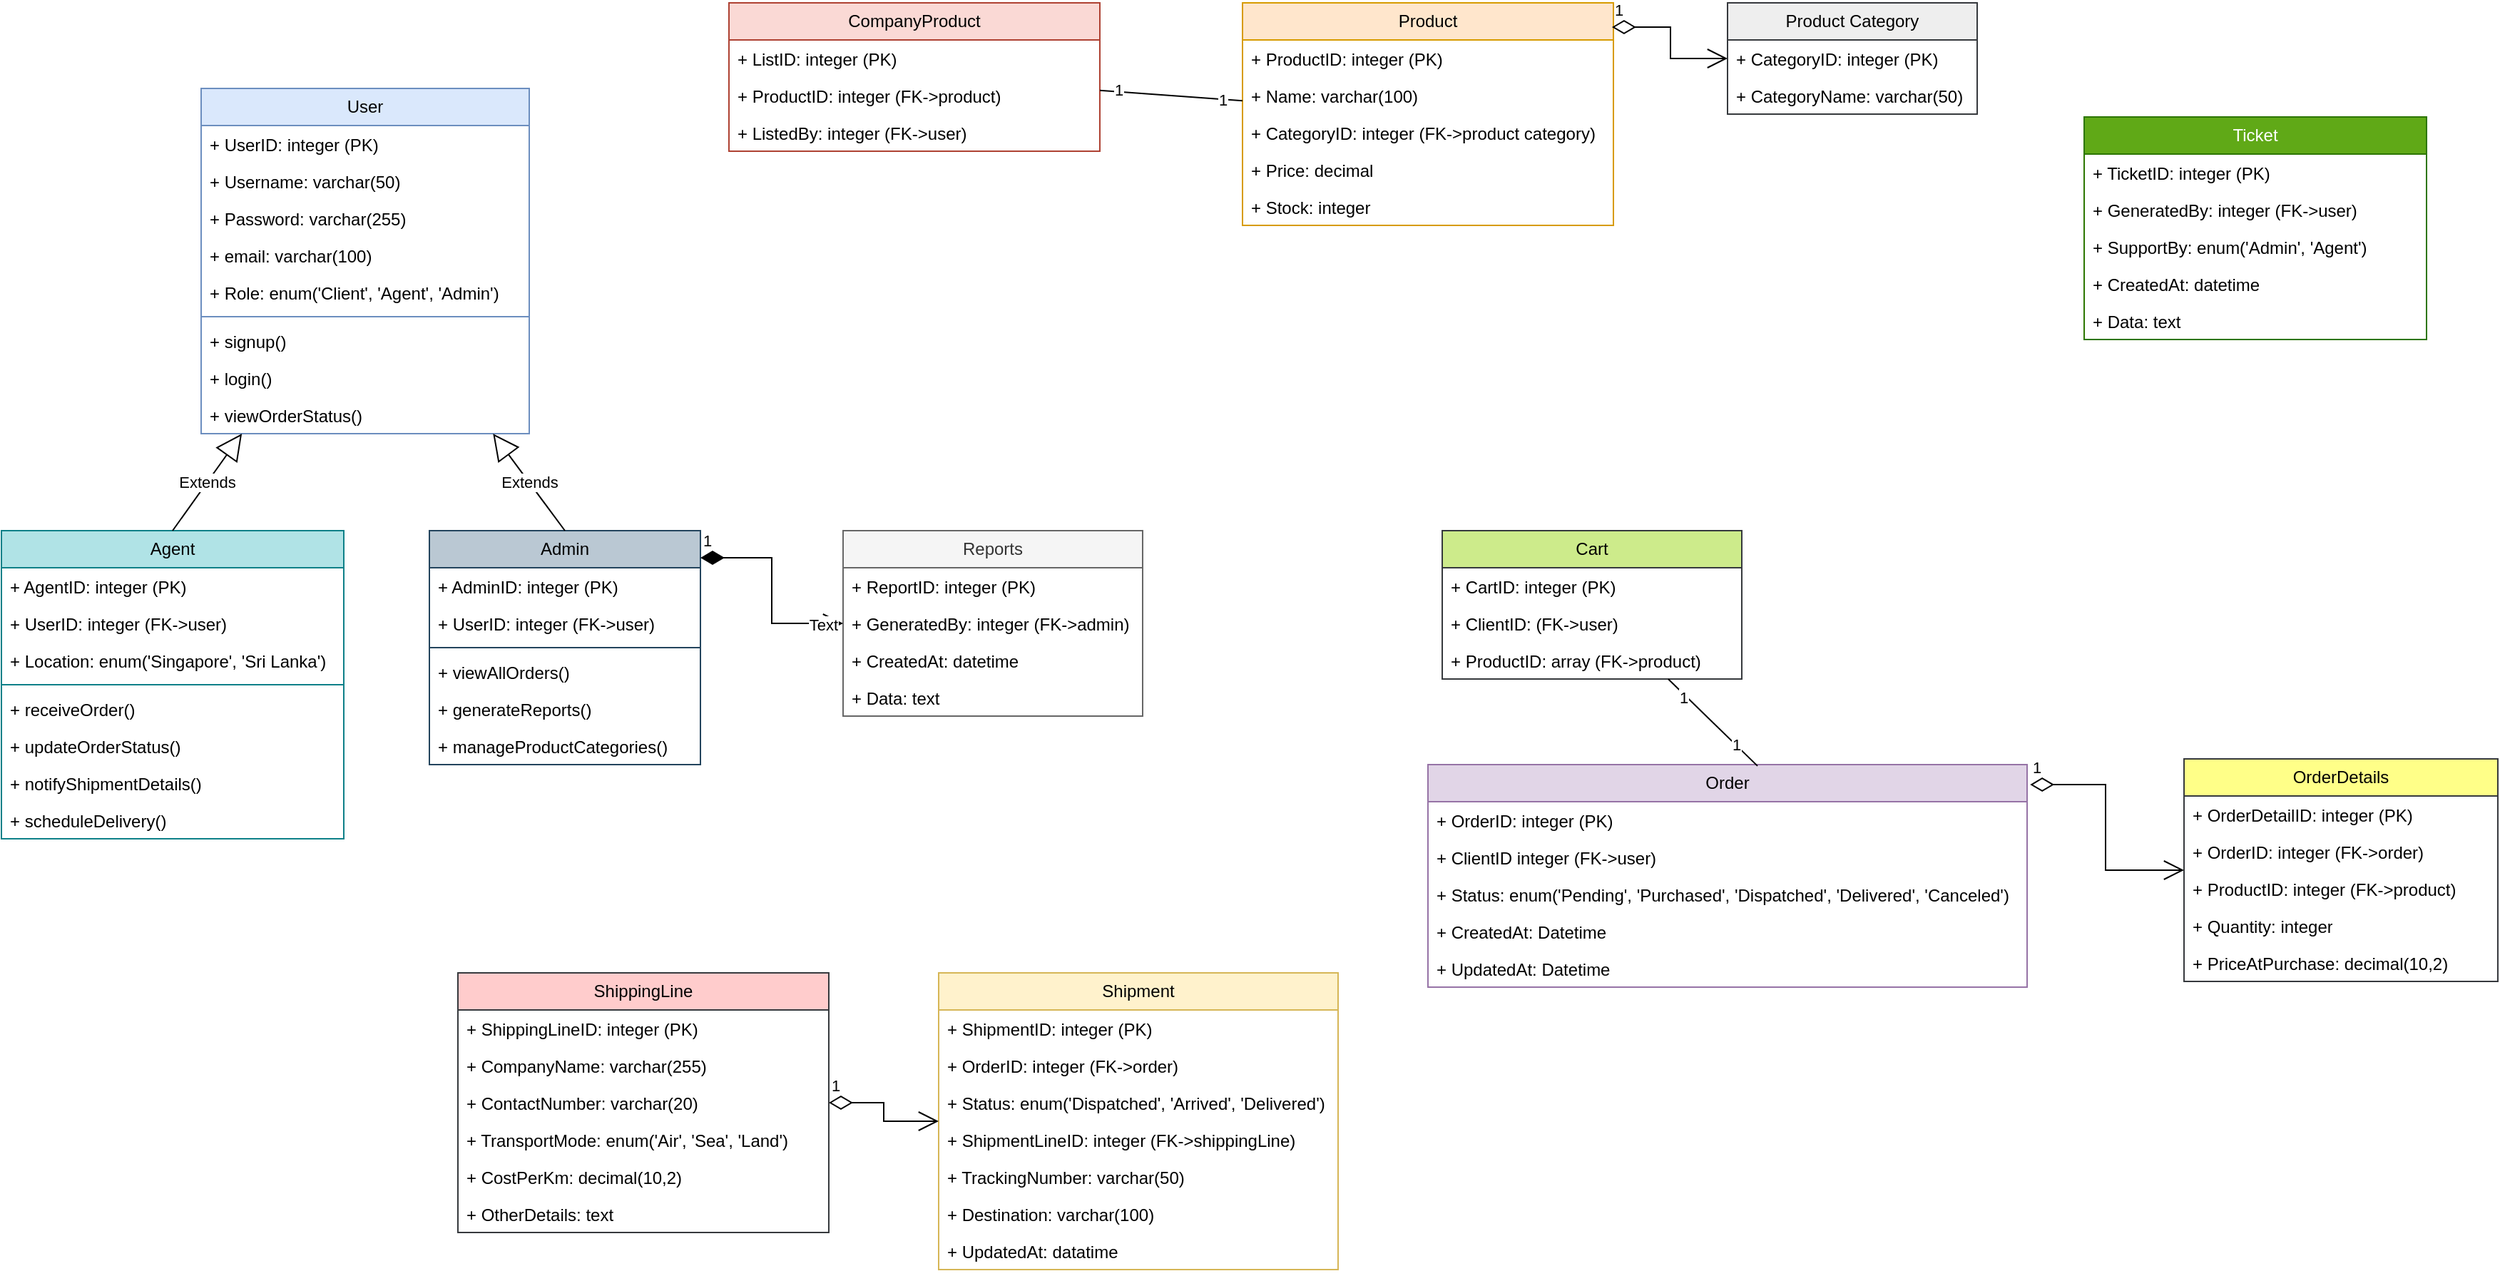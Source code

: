 <mxfile version="26.1.0">
  <diagram id="C5RBs43oDa-KdzZeNtuy" name="Page-1">
    <mxGraphModel dx="2207" dy="1999" grid="1" gridSize="10" guides="1" tooltips="1" connect="1" arrows="1" fold="1" page="1" pageScale="1" pageWidth="827" pageHeight="1169" math="0" shadow="0">
      <root>
        <mxCell id="WIyWlLk6GJQsqaUBKTNV-0" />
        <mxCell id="WIyWlLk6GJQsqaUBKTNV-1" parent="WIyWlLk6GJQsqaUBKTNV-0" />
        <mxCell id="zG6QIjlWkqNd9MnI9n7f-4" value="User" style="swimlane;fontStyle=0;childLayout=stackLayout;horizontal=1;startSize=26;fillColor=#dae8fc;horizontalStack=0;resizeParent=1;resizeParentMax=0;resizeLast=0;collapsible=1;marginBottom=0;whiteSpace=wrap;html=1;strokeColor=#6c8ebf;" parent="WIyWlLk6GJQsqaUBKTNV-1" vertex="1">
          <mxGeometry x="30" y="-80" width="230" height="242" as="geometry">
            <mxRectangle x="80" y="100" width="70" height="30" as="alternateBounds" />
          </mxGeometry>
        </mxCell>
        <mxCell id="zG6QIjlWkqNd9MnI9n7f-5" value="+ UserID: integer (PK)" style="text;strokeColor=none;fillColor=none;align=left;verticalAlign=top;spacingLeft=4;spacingRight=4;overflow=hidden;rotatable=0;points=[[0,0.5],[1,0.5]];portConstraint=eastwest;whiteSpace=wrap;html=1;" parent="zG6QIjlWkqNd9MnI9n7f-4" vertex="1">
          <mxGeometry y="26" width="230" height="26" as="geometry" />
        </mxCell>
        <mxCell id="zG6QIjlWkqNd9MnI9n7f-6" value="+ Username: varchar(50)" style="text;strokeColor=none;fillColor=none;align=left;verticalAlign=top;spacingLeft=4;spacingRight=4;overflow=hidden;rotatable=0;points=[[0,0.5],[1,0.5]];portConstraint=eastwest;whiteSpace=wrap;html=1;" parent="zG6QIjlWkqNd9MnI9n7f-4" vertex="1">
          <mxGeometry y="52" width="230" height="26" as="geometry" />
        </mxCell>
        <mxCell id="zG6QIjlWkqNd9MnI9n7f-9" value="+ Password: varchar(255)" style="text;strokeColor=none;fillColor=none;align=left;verticalAlign=top;spacingLeft=4;spacingRight=4;overflow=hidden;rotatable=0;points=[[0,0.5],[1,0.5]];portConstraint=eastwest;whiteSpace=wrap;html=1;" parent="zG6QIjlWkqNd9MnI9n7f-4" vertex="1">
          <mxGeometry y="78" width="230" height="26" as="geometry" />
        </mxCell>
        <mxCell id="zG6QIjlWkqNd9MnI9n7f-7" value="+ email: varchar(100)" style="text;strokeColor=none;fillColor=none;align=left;verticalAlign=top;spacingLeft=4;spacingRight=4;overflow=hidden;rotatable=0;points=[[0,0.5],[1,0.5]];portConstraint=eastwest;whiteSpace=wrap;html=1;" parent="zG6QIjlWkqNd9MnI9n7f-4" vertex="1">
          <mxGeometry y="104" width="230" height="26" as="geometry" />
        </mxCell>
        <mxCell id="zG6QIjlWkqNd9MnI9n7f-8" value="&lt;div&gt;+ Role: enum(&#39;Client&#39;, &#39;Agent&#39;, &#39;Admin&#39;)&lt;/div&gt;" style="text;strokeColor=none;fillColor=none;align=left;verticalAlign=top;spacingLeft=4;spacingRight=4;overflow=hidden;rotatable=0;points=[[0,0.5],[1,0.5]];portConstraint=eastwest;whiteSpace=wrap;html=1;" parent="zG6QIjlWkqNd9MnI9n7f-4" vertex="1">
          <mxGeometry y="130" width="230" height="26" as="geometry" />
        </mxCell>
        <mxCell id="eo02mEUsfpvcgOOBY72F-0" value="" style="line;strokeWidth=1;fillColor=none;align=left;verticalAlign=middle;spacingTop=-1;spacingLeft=3;spacingRight=3;rotatable=0;labelPosition=right;points=[];portConstraint=eastwest;strokeColor=inherit;" vertex="1" parent="zG6QIjlWkqNd9MnI9n7f-4">
          <mxGeometry y="156" width="230" height="8" as="geometry" />
        </mxCell>
        <mxCell id="eo02mEUsfpvcgOOBY72F-2" value="+ signup()" style="text;strokeColor=none;fillColor=none;align=left;verticalAlign=top;spacingLeft=4;spacingRight=4;overflow=hidden;rotatable=0;points=[[0,0.5],[1,0.5]];portConstraint=eastwest;whiteSpace=wrap;html=1;" vertex="1" parent="zG6QIjlWkqNd9MnI9n7f-4">
          <mxGeometry y="164" width="230" height="26" as="geometry" />
        </mxCell>
        <mxCell id="eo02mEUsfpvcgOOBY72F-3" value="+ login()" style="text;strokeColor=none;fillColor=none;align=left;verticalAlign=top;spacingLeft=4;spacingRight=4;overflow=hidden;rotatable=0;points=[[0,0.5],[1,0.5]];portConstraint=eastwest;whiteSpace=wrap;html=1;" vertex="1" parent="zG6QIjlWkqNd9MnI9n7f-4">
          <mxGeometry y="190" width="230" height="26" as="geometry" />
        </mxCell>
        <mxCell id="eo02mEUsfpvcgOOBY72F-5" value="+ viewOrderStatus()" style="text;strokeColor=none;fillColor=none;align=left;verticalAlign=top;spacingLeft=4;spacingRight=4;overflow=hidden;rotatable=0;points=[[0,0.5],[1,0.5]];portConstraint=eastwest;whiteSpace=wrap;html=1;" vertex="1" parent="zG6QIjlWkqNd9MnI9n7f-4">
          <mxGeometry y="216" width="230" height="26" as="geometry" />
        </mxCell>
        <mxCell id="zG6QIjlWkqNd9MnI9n7f-10" value="Order" style="swimlane;fontStyle=0;childLayout=stackLayout;horizontal=1;startSize=26;fillColor=#e1d5e7;horizontalStack=0;resizeParent=1;resizeParentMax=0;resizeLast=0;collapsible=1;marginBottom=0;whiteSpace=wrap;html=1;strokeColor=#9673a6;" parent="WIyWlLk6GJQsqaUBKTNV-1" vertex="1">
          <mxGeometry x="890" y="394" width="420" height="156" as="geometry" />
        </mxCell>
        <mxCell id="zG6QIjlWkqNd9MnI9n7f-11" value="+ OrderID: integer (PK)" style="text;strokeColor=none;fillColor=none;align=left;verticalAlign=top;spacingLeft=4;spacingRight=4;overflow=hidden;rotatable=0;points=[[0,0.5],[1,0.5]];portConstraint=eastwest;whiteSpace=wrap;html=1;" parent="zG6QIjlWkqNd9MnI9n7f-10" vertex="1">
          <mxGeometry y="26" width="420" height="26" as="geometry" />
        </mxCell>
        <mxCell id="zG6QIjlWkqNd9MnI9n7f-12" value="+ ClientID integer (FK-&amp;gt;user)" style="text;strokeColor=none;fillColor=none;align=left;verticalAlign=top;spacingLeft=4;spacingRight=4;overflow=hidden;rotatable=0;points=[[0,0.5],[1,0.5]];portConstraint=eastwest;whiteSpace=wrap;html=1;" parent="zG6QIjlWkqNd9MnI9n7f-10" vertex="1">
          <mxGeometry y="52" width="420" height="26" as="geometry" />
        </mxCell>
        <mxCell id="zG6QIjlWkqNd9MnI9n7f-13" value="+ Status: enum(&#39;Pending&#39;, &#39;Purchased&#39;, &#39;Dispatched&#39;, &#39;Delivered&#39;, &#39;Canceled&#39;) " style="text;strokeColor=none;fillColor=none;align=left;verticalAlign=top;spacingLeft=4;spacingRight=4;overflow=hidden;rotatable=0;points=[[0,0.5],[1,0.5]];portConstraint=eastwest;whiteSpace=wrap;html=1;" parent="zG6QIjlWkqNd9MnI9n7f-10" vertex="1">
          <mxGeometry y="78" width="420" height="26" as="geometry" />
        </mxCell>
        <mxCell id="zG6QIjlWkqNd9MnI9n7f-16" value="+ CreatedAt: Datetime " style="text;strokeColor=none;fillColor=none;align=left;verticalAlign=top;spacingLeft=4;spacingRight=4;overflow=hidden;rotatable=0;points=[[0,0.5],[1,0.5]];portConstraint=eastwest;whiteSpace=wrap;html=1;" parent="zG6QIjlWkqNd9MnI9n7f-10" vertex="1">
          <mxGeometry y="104" width="420" height="26" as="geometry" />
        </mxCell>
        <mxCell id="zG6QIjlWkqNd9MnI9n7f-15" value="+ UpdatedAt: Datetime" style="text;strokeColor=none;fillColor=none;align=left;verticalAlign=top;spacingLeft=4;spacingRight=4;overflow=hidden;rotatable=0;points=[[0,0.5],[1,0.5]];portConstraint=eastwest;whiteSpace=wrap;html=1;" parent="zG6QIjlWkqNd9MnI9n7f-10" vertex="1">
          <mxGeometry y="130" width="420" height="26" as="geometry" />
        </mxCell>
        <mxCell id="zG6QIjlWkqNd9MnI9n7f-17" value="Product" style="swimlane;fontStyle=0;childLayout=stackLayout;horizontal=1;startSize=26;fillColor=#ffe6cc;horizontalStack=0;resizeParent=1;resizeParentMax=0;resizeLast=0;collapsible=1;marginBottom=0;whiteSpace=wrap;html=1;strokeColor=#d79b00;" parent="WIyWlLk6GJQsqaUBKTNV-1" vertex="1">
          <mxGeometry x="760" y="-140" width="260" height="156" as="geometry" />
        </mxCell>
        <mxCell id="zG6QIjlWkqNd9MnI9n7f-18" value="+ ProductID: integer (PK)" style="text;strokeColor=none;fillColor=none;align=left;verticalAlign=top;spacingLeft=4;spacingRight=4;overflow=hidden;rotatable=0;points=[[0,0.5],[1,0.5]];portConstraint=eastwest;whiteSpace=wrap;html=1;" parent="zG6QIjlWkqNd9MnI9n7f-17" vertex="1">
          <mxGeometry y="26" width="260" height="26" as="geometry" />
        </mxCell>
        <mxCell id="zG6QIjlWkqNd9MnI9n7f-19" value="+ Name: varchar(100)" style="text;strokeColor=none;fillColor=none;align=left;verticalAlign=top;spacingLeft=4;spacingRight=4;overflow=hidden;rotatable=0;points=[[0,0.5],[1,0.5]];portConstraint=eastwest;whiteSpace=wrap;html=1;" parent="zG6QIjlWkqNd9MnI9n7f-17" vertex="1">
          <mxGeometry y="52" width="260" height="26" as="geometry" />
        </mxCell>
        <mxCell id="zG6QIjlWkqNd9MnI9n7f-20" value="+ CategoryID: integer (FK-&amp;gt;product category)" style="text;strokeColor=none;fillColor=none;align=left;verticalAlign=top;spacingLeft=4;spacingRight=4;overflow=hidden;rotatable=0;points=[[0,0.5],[1,0.5]];portConstraint=eastwest;whiteSpace=wrap;html=1;" parent="zG6QIjlWkqNd9MnI9n7f-17" vertex="1">
          <mxGeometry y="78" width="260" height="26" as="geometry" />
        </mxCell>
        <mxCell id="zG6QIjlWkqNd9MnI9n7f-23" value="+ Price: decimal" style="text;strokeColor=none;fillColor=none;align=left;verticalAlign=top;spacingLeft=4;spacingRight=4;overflow=hidden;rotatable=0;points=[[0,0.5],[1,0.5]];portConstraint=eastwest;whiteSpace=wrap;html=1;" parent="zG6QIjlWkqNd9MnI9n7f-17" vertex="1">
          <mxGeometry y="104" width="260" height="26" as="geometry" />
        </mxCell>
        <mxCell id="zG6QIjlWkqNd9MnI9n7f-21" value="+ Stock: integer" style="text;strokeColor=none;fillColor=none;align=left;verticalAlign=top;spacingLeft=4;spacingRight=4;overflow=hidden;rotatable=0;points=[[0,0.5],[1,0.5]];portConstraint=eastwest;whiteSpace=wrap;html=1;" parent="zG6QIjlWkqNd9MnI9n7f-17" vertex="1">
          <mxGeometry y="130" width="260" height="26" as="geometry" />
        </mxCell>
        <mxCell id="zG6QIjlWkqNd9MnI9n7f-24" value="Product Category" style="swimlane;fontStyle=0;childLayout=stackLayout;horizontal=1;startSize=26;fillColor=#eeeeee;horizontalStack=0;resizeParent=1;resizeParentMax=0;resizeLast=0;collapsible=1;marginBottom=0;whiteSpace=wrap;html=1;strokeColor=#36393d;" parent="WIyWlLk6GJQsqaUBKTNV-1" vertex="1">
          <mxGeometry x="1100" y="-140" width="175" height="78" as="geometry" />
        </mxCell>
        <mxCell id="zG6QIjlWkqNd9MnI9n7f-25" value="+ CategoryID: integer (PK)" style="text;strokeColor=none;fillColor=none;align=left;verticalAlign=top;spacingLeft=4;spacingRight=4;overflow=hidden;rotatable=0;points=[[0,0.5],[1,0.5]];portConstraint=eastwest;whiteSpace=wrap;html=1;" parent="zG6QIjlWkqNd9MnI9n7f-24" vertex="1">
          <mxGeometry y="26" width="175" height="26" as="geometry" />
        </mxCell>
        <mxCell id="zG6QIjlWkqNd9MnI9n7f-26" value="+ CategoryName: varchar(50)" style="text;strokeColor=none;fillColor=none;align=left;verticalAlign=top;spacingLeft=4;spacingRight=4;overflow=hidden;rotatable=0;points=[[0,0.5],[1,0.5]];portConstraint=eastwest;whiteSpace=wrap;html=1;" parent="zG6QIjlWkqNd9MnI9n7f-24" vertex="1">
          <mxGeometry y="52" width="175" height="26" as="geometry" />
        </mxCell>
        <mxCell id="zG6QIjlWkqNd9MnI9n7f-29" value="Shipment" style="swimlane;fontStyle=0;childLayout=stackLayout;horizontal=1;startSize=26;fillColor=#fff2cc;horizontalStack=0;resizeParent=1;resizeParentMax=0;resizeLast=0;collapsible=1;marginBottom=0;whiteSpace=wrap;html=1;strokeColor=#d6b656;" parent="WIyWlLk6GJQsqaUBKTNV-1" vertex="1">
          <mxGeometry x="547" y="540" width="280" height="208" as="geometry" />
        </mxCell>
        <mxCell id="zG6QIjlWkqNd9MnI9n7f-30" value="+ ShipmentID: integer (PK)" style="text;strokeColor=none;fillColor=none;align=left;verticalAlign=top;spacingLeft=4;spacingRight=4;overflow=hidden;rotatable=0;points=[[0,0.5],[1,0.5]];portConstraint=eastwest;whiteSpace=wrap;html=1;" parent="zG6QIjlWkqNd9MnI9n7f-29" vertex="1">
          <mxGeometry y="26" width="280" height="26" as="geometry" />
        </mxCell>
        <mxCell id="zG6QIjlWkqNd9MnI9n7f-31" value="+ OrderID: integer (FK-&amp;gt;order)" style="text;strokeColor=none;fillColor=none;align=left;verticalAlign=top;spacingLeft=4;spacingRight=4;overflow=hidden;rotatable=0;points=[[0,0.5],[1,0.5]];portConstraint=eastwest;whiteSpace=wrap;html=1;" parent="zG6QIjlWkqNd9MnI9n7f-29" vertex="1">
          <mxGeometry y="52" width="280" height="26" as="geometry" />
        </mxCell>
        <mxCell id="zG6QIjlWkqNd9MnI9n7f-32" value="+ Status: enum(&#39;Dispatched&#39;, &#39;Arrived&#39;, &#39;Delivered&#39;)" style="text;strokeColor=none;fillColor=none;align=left;verticalAlign=top;spacingLeft=4;spacingRight=4;overflow=hidden;rotatable=0;points=[[0,0.5],[1,0.5]];portConstraint=eastwest;whiteSpace=wrap;html=1;" parent="zG6QIjlWkqNd9MnI9n7f-29" vertex="1">
          <mxGeometry y="78" width="280" height="26" as="geometry" />
        </mxCell>
        <mxCell id="F5Yj2oDbd4km9pXN7CrR-17" value="+ ShipmentLineID: integer (FK-&amp;gt;shippingLine)" style="text;strokeColor=none;fillColor=none;align=left;verticalAlign=top;spacingLeft=4;spacingRight=4;overflow=hidden;rotatable=0;points=[[0,0.5],[1,0.5]];portConstraint=eastwest;whiteSpace=wrap;html=1;" parent="zG6QIjlWkqNd9MnI9n7f-29" vertex="1">
          <mxGeometry y="104" width="280" height="26" as="geometry" />
        </mxCell>
        <mxCell id="zG6QIjlWkqNd9MnI9n7f-27" value="+ TrackingNumber: varchar(50)" style="text;strokeColor=none;fillColor=none;align=left;verticalAlign=top;spacingLeft=4;spacingRight=4;overflow=hidden;rotatable=0;points=[[0,0.5],[1,0.5]];portConstraint=eastwest;whiteSpace=wrap;html=1;" parent="zG6QIjlWkqNd9MnI9n7f-29" vertex="1">
          <mxGeometry y="130" width="280" height="26" as="geometry" />
        </mxCell>
        <mxCell id="zG6QIjlWkqNd9MnI9n7f-22" value="+ Destination: varchar(100)" style="text;strokeColor=none;fillColor=none;align=left;verticalAlign=top;spacingLeft=4;spacingRight=4;overflow=hidden;rotatable=0;points=[[0,0.5],[1,0.5]];portConstraint=eastwest;whiteSpace=wrap;html=1;" parent="zG6QIjlWkqNd9MnI9n7f-29" vertex="1">
          <mxGeometry y="156" width="280" height="26" as="geometry" />
        </mxCell>
        <mxCell id="zG6QIjlWkqNd9MnI9n7f-37" value="+ UpdatedAt: datatime" style="text;strokeColor=none;fillColor=none;align=left;verticalAlign=top;spacingLeft=4;spacingRight=4;overflow=hidden;rotatable=0;points=[[0,0.5],[1,0.5]];portConstraint=eastwest;whiteSpace=wrap;html=1;" parent="zG6QIjlWkqNd9MnI9n7f-29" vertex="1">
          <mxGeometry y="182" width="280" height="26" as="geometry" />
        </mxCell>
        <mxCell id="zG6QIjlWkqNd9MnI9n7f-38" value="Agent" style="swimlane;fontStyle=0;childLayout=stackLayout;horizontal=1;startSize=26;fillColor=#b0e3e6;horizontalStack=0;resizeParent=1;resizeParentMax=0;resizeLast=0;collapsible=1;marginBottom=0;whiteSpace=wrap;html=1;strokeColor=#0e8088;" parent="WIyWlLk6GJQsqaUBKTNV-1" vertex="1">
          <mxGeometry x="-110" y="230" width="240" height="216" as="geometry" />
        </mxCell>
        <mxCell id="zG6QIjlWkqNd9MnI9n7f-39" value="+ AgentID: integer (PK)" style="text;strokeColor=none;fillColor=none;align=left;verticalAlign=top;spacingLeft=4;spacingRight=4;overflow=hidden;rotatable=0;points=[[0,0.5],[1,0.5]];portConstraint=eastwest;whiteSpace=wrap;html=1;" parent="zG6QIjlWkqNd9MnI9n7f-38" vertex="1">
          <mxGeometry y="26" width="240" height="26" as="geometry" />
        </mxCell>
        <mxCell id="zG6QIjlWkqNd9MnI9n7f-40" value="+ UserID: integer (FK-&amp;gt;user)" style="text;strokeColor=none;fillColor=none;align=left;verticalAlign=top;spacingLeft=4;spacingRight=4;overflow=hidden;rotatable=0;points=[[0,0.5],[1,0.5]];portConstraint=eastwest;whiteSpace=wrap;html=1;" parent="zG6QIjlWkqNd9MnI9n7f-38" vertex="1">
          <mxGeometry y="52" width="240" height="26" as="geometry" />
        </mxCell>
        <mxCell id="zG6QIjlWkqNd9MnI9n7f-41" value="+ Location: enum(&#39;Singapore&#39;, &#39;Sri Lanka&#39;)" style="text;strokeColor=none;fillColor=none;align=left;verticalAlign=top;spacingLeft=4;spacingRight=4;overflow=hidden;rotatable=0;points=[[0,0.5],[1,0.5]];portConstraint=eastwest;whiteSpace=wrap;html=1;" parent="zG6QIjlWkqNd9MnI9n7f-38" vertex="1">
          <mxGeometry y="78" width="240" height="26" as="geometry" />
        </mxCell>
        <mxCell id="eo02mEUsfpvcgOOBY72F-6" value="" style="line;strokeWidth=1;fillColor=none;align=left;verticalAlign=middle;spacingTop=-1;spacingLeft=3;spacingRight=3;rotatable=0;labelPosition=right;points=[];portConstraint=eastwest;strokeColor=inherit;" vertex="1" parent="zG6QIjlWkqNd9MnI9n7f-38">
          <mxGeometry y="104" width="240" height="8" as="geometry" />
        </mxCell>
        <mxCell id="eo02mEUsfpvcgOOBY72F-7" value="+ receiveOrder()" style="text;strokeColor=none;fillColor=none;align=left;verticalAlign=top;spacingLeft=4;spacingRight=4;overflow=hidden;rotatable=0;points=[[0,0.5],[1,0.5]];portConstraint=eastwest;whiteSpace=wrap;html=1;" vertex="1" parent="zG6QIjlWkqNd9MnI9n7f-38">
          <mxGeometry y="112" width="240" height="26" as="geometry" />
        </mxCell>
        <mxCell id="eo02mEUsfpvcgOOBY72F-8" value="+ updateOrderStatus()" style="text;strokeColor=none;fillColor=none;align=left;verticalAlign=top;spacingLeft=4;spacingRight=4;overflow=hidden;rotatable=0;points=[[0,0.5],[1,0.5]];portConstraint=eastwest;whiteSpace=wrap;html=1;" vertex="1" parent="zG6QIjlWkqNd9MnI9n7f-38">
          <mxGeometry y="138" width="240" height="26" as="geometry" />
        </mxCell>
        <mxCell id="eo02mEUsfpvcgOOBY72F-9" value="+ notifyShipmentDetails()" style="text;strokeColor=none;fillColor=none;align=left;verticalAlign=top;spacingLeft=4;spacingRight=4;overflow=hidden;rotatable=0;points=[[0,0.5],[1,0.5]];portConstraint=eastwest;whiteSpace=wrap;html=1;" vertex="1" parent="zG6QIjlWkqNd9MnI9n7f-38">
          <mxGeometry y="164" width="240" height="26" as="geometry" />
        </mxCell>
        <mxCell id="eo02mEUsfpvcgOOBY72F-19" value="+ scheduleDelivery()" style="text;strokeColor=none;fillColor=none;align=left;verticalAlign=top;spacingLeft=4;spacingRight=4;overflow=hidden;rotatable=0;points=[[0,0.5],[1,0.5]];portConstraint=eastwest;whiteSpace=wrap;html=1;" vertex="1" parent="zG6QIjlWkqNd9MnI9n7f-38">
          <mxGeometry y="190" width="240" height="26" as="geometry" />
        </mxCell>
        <mxCell id="zG6QIjlWkqNd9MnI9n7f-46" value="Admin" style="swimlane;fontStyle=0;childLayout=stackLayout;horizontal=1;startSize=26;fillColor=#bac8d3;horizontalStack=0;resizeParent=1;resizeParentMax=0;resizeLast=0;collapsible=1;marginBottom=0;whiteSpace=wrap;html=1;strokeColor=#23445d;" parent="WIyWlLk6GJQsqaUBKTNV-1" vertex="1">
          <mxGeometry x="190" y="230" width="190" height="164" as="geometry" />
        </mxCell>
        <mxCell id="zG6QIjlWkqNd9MnI9n7f-47" value="+ AdminID: integer (PK)" style="text;strokeColor=none;fillColor=none;align=left;verticalAlign=top;spacingLeft=4;spacingRight=4;overflow=hidden;rotatable=0;points=[[0,0.5],[1,0.5]];portConstraint=eastwest;whiteSpace=wrap;html=1;" parent="zG6QIjlWkqNd9MnI9n7f-46" vertex="1">
          <mxGeometry y="26" width="190" height="26" as="geometry" />
        </mxCell>
        <mxCell id="zG6QIjlWkqNd9MnI9n7f-48" value="+ UserID: integer (FK-&amp;gt;user)" style="text;strokeColor=none;fillColor=none;align=left;verticalAlign=top;spacingLeft=4;spacingRight=4;overflow=hidden;rotatable=0;points=[[0,0.5],[1,0.5]];portConstraint=eastwest;whiteSpace=wrap;html=1;" parent="zG6QIjlWkqNd9MnI9n7f-46" vertex="1">
          <mxGeometry y="52" width="190" height="26" as="geometry" />
        </mxCell>
        <mxCell id="eo02mEUsfpvcgOOBY72F-16" value="" style="line;strokeWidth=1;fillColor=none;align=left;verticalAlign=middle;spacingTop=-1;spacingLeft=3;spacingRight=3;rotatable=0;labelPosition=right;points=[];portConstraint=eastwest;strokeColor=inherit;" vertex="1" parent="zG6QIjlWkqNd9MnI9n7f-46">
          <mxGeometry y="78" width="190" height="8" as="geometry" />
        </mxCell>
        <mxCell id="eo02mEUsfpvcgOOBY72F-15" value="+ viewAllOrders()" style="text;strokeColor=none;fillColor=none;align=left;verticalAlign=top;spacingLeft=4;spacingRight=4;overflow=hidden;rotatable=0;points=[[0,0.5],[1,0.5]];portConstraint=eastwest;whiteSpace=wrap;html=1;" vertex="1" parent="zG6QIjlWkqNd9MnI9n7f-46">
          <mxGeometry y="86" width="190" height="26" as="geometry" />
        </mxCell>
        <mxCell id="eo02mEUsfpvcgOOBY72F-18" value="+ generateReports()" style="text;strokeColor=none;fillColor=none;align=left;verticalAlign=top;spacingLeft=4;spacingRight=4;overflow=hidden;rotatable=0;points=[[0,0.5],[1,0.5]];portConstraint=eastwest;whiteSpace=wrap;html=1;" vertex="1" parent="zG6QIjlWkqNd9MnI9n7f-46">
          <mxGeometry y="112" width="190" height="26" as="geometry" />
        </mxCell>
        <mxCell id="eo02mEUsfpvcgOOBY72F-17" value="+ manageProductCategories()" style="text;strokeColor=none;fillColor=none;align=left;verticalAlign=top;spacingLeft=4;spacingRight=4;overflow=hidden;rotatable=0;points=[[0,0.5],[1,0.5]];portConstraint=eastwest;whiteSpace=wrap;html=1;" vertex="1" parent="zG6QIjlWkqNd9MnI9n7f-46">
          <mxGeometry y="138" width="190" height="26" as="geometry" />
        </mxCell>
        <mxCell id="zG6QIjlWkqNd9MnI9n7f-50" value="Reports" style="swimlane;fontStyle=0;childLayout=stackLayout;horizontal=1;startSize=26;fillColor=#f5f5f5;horizontalStack=0;resizeParent=1;resizeParentMax=0;resizeLast=0;collapsible=1;marginBottom=0;whiteSpace=wrap;html=1;fontColor=#333333;strokeColor=#666666;" parent="WIyWlLk6GJQsqaUBKTNV-1" vertex="1">
          <mxGeometry x="480" y="230" width="210" height="130" as="geometry" />
        </mxCell>
        <mxCell id="zG6QIjlWkqNd9MnI9n7f-51" value="+ ReportID: integer (PK)" style="text;strokeColor=none;fillColor=none;align=left;verticalAlign=top;spacingLeft=4;spacingRight=4;overflow=hidden;rotatable=0;points=[[0,0.5],[1,0.5]];portConstraint=eastwest;whiteSpace=wrap;html=1;" parent="zG6QIjlWkqNd9MnI9n7f-50" vertex="1">
          <mxGeometry y="26" width="210" height="26" as="geometry" />
        </mxCell>
        <mxCell id="zG6QIjlWkqNd9MnI9n7f-52" value="+ GeneratedBy: integer (FK-&amp;gt;admin)" style="text;strokeColor=none;fillColor=none;align=left;verticalAlign=top;spacingLeft=4;spacingRight=4;overflow=hidden;rotatable=0;points=[[0,0.5],[1,0.5]];portConstraint=eastwest;whiteSpace=wrap;html=1;" parent="zG6QIjlWkqNd9MnI9n7f-50" vertex="1">
          <mxGeometry y="52" width="210" height="26" as="geometry" />
        </mxCell>
        <mxCell id="zG6QIjlWkqNd9MnI9n7f-53" value="+ CreatedAt: datetime" style="text;strokeColor=none;fillColor=none;align=left;verticalAlign=top;spacingLeft=4;spacingRight=4;overflow=hidden;rotatable=0;points=[[0,0.5],[1,0.5]];portConstraint=eastwest;whiteSpace=wrap;html=1;" parent="zG6QIjlWkqNd9MnI9n7f-50" vertex="1">
          <mxGeometry y="78" width="210" height="26" as="geometry" />
        </mxCell>
        <mxCell id="zG6QIjlWkqNd9MnI9n7f-49" value="+ Data: text" style="text;strokeColor=none;fillColor=none;align=left;verticalAlign=top;spacingLeft=4;spacingRight=4;overflow=hidden;rotatable=0;points=[[0,0.5],[1,0.5]];portConstraint=eastwest;whiteSpace=wrap;html=1;" parent="zG6QIjlWkqNd9MnI9n7f-50" vertex="1">
          <mxGeometry y="104" width="210" height="26" as="geometry" />
        </mxCell>
        <mxCell id="zG6QIjlWkqNd9MnI9n7f-54" value="CompanyProduct" style="swimlane;fontStyle=0;childLayout=stackLayout;horizontal=1;startSize=26;fillColor=#fad9d5;horizontalStack=0;resizeParent=1;resizeParentMax=0;resizeLast=0;collapsible=1;marginBottom=0;whiteSpace=wrap;html=1;strokeColor=#ae4132;" parent="WIyWlLk6GJQsqaUBKTNV-1" vertex="1">
          <mxGeometry x="400" y="-140" width="260" height="104" as="geometry" />
        </mxCell>
        <mxCell id="zG6QIjlWkqNd9MnI9n7f-60" value="+ ListID: integer (PK)" style="text;strokeColor=none;fillColor=none;align=left;verticalAlign=top;spacingLeft=4;spacingRight=4;overflow=hidden;rotatable=0;points=[[0,0.5],[1,0.5]];portConstraint=eastwest;whiteSpace=wrap;html=1;" parent="zG6QIjlWkqNd9MnI9n7f-54" vertex="1">
          <mxGeometry y="26" width="260" height="26" as="geometry" />
        </mxCell>
        <mxCell id="zG6QIjlWkqNd9MnI9n7f-55" value="+ ProductID: integer (FK-&amp;gt;product)" style="text;strokeColor=none;fillColor=none;align=left;verticalAlign=top;spacingLeft=4;spacingRight=4;overflow=hidden;rotatable=0;points=[[0,0.5],[1,0.5]];portConstraint=eastwest;whiteSpace=wrap;html=1;" parent="zG6QIjlWkqNd9MnI9n7f-54" vertex="1">
          <mxGeometry y="52" width="260" height="26" as="geometry" />
        </mxCell>
        <mxCell id="zG6QIjlWkqNd9MnI9n7f-59" value="+ ListedBy: integer (FK-&amp;gt;user)" style="text;strokeColor=none;fillColor=none;align=left;verticalAlign=top;spacingLeft=4;spacingRight=4;overflow=hidden;rotatable=0;points=[[0,0.5],[1,0.5]];portConstraint=eastwest;whiteSpace=wrap;html=1;" parent="zG6QIjlWkqNd9MnI9n7f-54" vertex="1">
          <mxGeometry y="78" width="260" height="26" as="geometry" />
        </mxCell>
        <mxCell id="F5Yj2oDbd4km9pXN7CrR-0" value="Cart" style="swimlane;fontStyle=0;childLayout=stackLayout;horizontal=1;startSize=26;fillColor=#cdeb8b;horizontalStack=0;resizeParent=1;resizeParentMax=0;resizeLast=0;collapsible=1;marginBottom=0;whiteSpace=wrap;html=1;strokeColor=#36393d;" parent="WIyWlLk6GJQsqaUBKTNV-1" vertex="1">
          <mxGeometry x="900" y="230" width="210" height="104" as="geometry" />
        </mxCell>
        <mxCell id="F5Yj2oDbd4km9pXN7CrR-1" value="+ CartID: integer (PK)" style="text;strokeColor=none;fillColor=none;align=left;verticalAlign=top;spacingLeft=4;spacingRight=4;overflow=hidden;rotatable=0;points=[[0,0.5],[1,0.5]];portConstraint=eastwest;whiteSpace=wrap;html=1;" parent="F5Yj2oDbd4km9pXN7CrR-0" vertex="1">
          <mxGeometry y="26" width="210" height="26" as="geometry" />
        </mxCell>
        <mxCell id="F5Yj2oDbd4km9pXN7CrR-2" value="+ ClientID: (FK-&amp;gt;user)" style="text;strokeColor=none;fillColor=none;align=left;verticalAlign=top;spacingLeft=4;spacingRight=4;overflow=hidden;rotatable=0;points=[[0,0.5],[1,0.5]];portConstraint=eastwest;whiteSpace=wrap;html=1;" parent="F5Yj2oDbd4km9pXN7CrR-0" vertex="1">
          <mxGeometry y="52" width="210" height="26" as="geometry" />
        </mxCell>
        <mxCell id="F5Yj2oDbd4km9pXN7CrR-3" value="+ ProductID: array (FK-&amp;gt;product)" style="text;strokeColor=none;fillColor=none;align=left;verticalAlign=top;spacingLeft=4;spacingRight=4;overflow=hidden;rotatable=0;points=[[0,0.5],[1,0.5]];portConstraint=eastwest;whiteSpace=wrap;html=1;" parent="F5Yj2oDbd4km9pXN7CrR-0" vertex="1">
          <mxGeometry y="78" width="210" height="26" as="geometry" />
        </mxCell>
        <mxCell id="F5Yj2oDbd4km9pXN7CrR-4" value="OrderDetails" style="swimlane;fontStyle=0;childLayout=stackLayout;horizontal=1;startSize=26;fillColor=#ffff88;horizontalStack=0;resizeParent=1;resizeParentMax=0;resizeLast=0;collapsible=1;marginBottom=0;whiteSpace=wrap;html=1;strokeColor=#36393d;" parent="WIyWlLk6GJQsqaUBKTNV-1" vertex="1">
          <mxGeometry x="1420" y="390" width="220" height="156" as="geometry" />
        </mxCell>
        <mxCell id="F5Yj2oDbd4km9pXN7CrR-5" value="+ OrderDetailID: integer (PK)" style="text;strokeColor=none;fillColor=none;align=left;verticalAlign=top;spacingLeft=4;spacingRight=4;overflow=hidden;rotatable=0;points=[[0,0.5],[1,0.5]];portConstraint=eastwest;whiteSpace=wrap;html=1;" parent="F5Yj2oDbd4km9pXN7CrR-4" vertex="1">
          <mxGeometry y="26" width="220" height="26" as="geometry" />
        </mxCell>
        <mxCell id="F5Yj2oDbd4km9pXN7CrR-6" value="+ OrderID: integer (FK-&amp;gt;order)" style="text;strokeColor=none;fillColor=none;align=left;verticalAlign=top;spacingLeft=4;spacingRight=4;overflow=hidden;rotatable=0;points=[[0,0.5],[1,0.5]];portConstraint=eastwest;whiteSpace=wrap;html=1;" parent="F5Yj2oDbd4km9pXN7CrR-4" vertex="1">
          <mxGeometry y="52" width="220" height="26" as="geometry" />
        </mxCell>
        <mxCell id="F5Yj2oDbd4km9pXN7CrR-7" value="+ ProductID: integer (FK-&amp;gt;product)" style="text;strokeColor=none;fillColor=none;align=left;verticalAlign=top;spacingLeft=4;spacingRight=4;overflow=hidden;rotatable=0;points=[[0,0.5],[1,0.5]];portConstraint=eastwest;whiteSpace=wrap;html=1;" parent="F5Yj2oDbd4km9pXN7CrR-4" vertex="1">
          <mxGeometry y="78" width="220" height="26" as="geometry" />
        </mxCell>
        <mxCell id="F5Yj2oDbd4km9pXN7CrR-8" value="+ Quantity: integer" style="text;strokeColor=none;fillColor=none;align=left;verticalAlign=top;spacingLeft=4;spacingRight=4;overflow=hidden;rotatable=0;points=[[0,0.5],[1,0.5]];portConstraint=eastwest;whiteSpace=wrap;html=1;" parent="F5Yj2oDbd4km9pXN7CrR-4" vertex="1">
          <mxGeometry y="104" width="220" height="26" as="geometry" />
        </mxCell>
        <mxCell id="F5Yj2oDbd4km9pXN7CrR-9" value="+ PriceAtPurchase: decimal(10,2)" style="text;strokeColor=none;fillColor=none;align=left;verticalAlign=top;spacingLeft=4;spacingRight=4;overflow=hidden;rotatable=0;points=[[0,0.5],[1,0.5]];portConstraint=eastwest;whiteSpace=wrap;html=1;" parent="F5Yj2oDbd4km9pXN7CrR-4" vertex="1">
          <mxGeometry y="130" width="220" height="26" as="geometry" />
        </mxCell>
        <mxCell id="F5Yj2oDbd4km9pXN7CrR-10" value="ShippingLine" style="swimlane;fontStyle=0;childLayout=stackLayout;horizontal=1;startSize=26;fillColor=#ffcccc;horizontalStack=0;resizeParent=1;resizeParentMax=0;resizeLast=0;collapsible=1;marginBottom=0;whiteSpace=wrap;html=1;strokeColor=#36393d;" parent="WIyWlLk6GJQsqaUBKTNV-1" vertex="1">
          <mxGeometry x="210" y="540" width="260" height="182" as="geometry" />
        </mxCell>
        <mxCell id="F5Yj2oDbd4km9pXN7CrR-11" value="+ ShippingLineID: integer (PK)" style="text;strokeColor=none;fillColor=none;align=left;verticalAlign=top;spacingLeft=4;spacingRight=4;overflow=hidden;rotatable=0;points=[[0,0.5],[1,0.5]];portConstraint=eastwest;whiteSpace=wrap;html=1;" parent="F5Yj2oDbd4km9pXN7CrR-10" vertex="1">
          <mxGeometry y="26" width="260" height="26" as="geometry" />
        </mxCell>
        <mxCell id="F5Yj2oDbd4km9pXN7CrR-12" value="+ CompanyName: varchar(255)" style="text;strokeColor=none;fillColor=none;align=left;verticalAlign=top;spacingLeft=4;spacingRight=4;overflow=hidden;rotatable=0;points=[[0,0.5],[1,0.5]];portConstraint=eastwest;whiteSpace=wrap;html=1;" parent="F5Yj2oDbd4km9pXN7CrR-10" vertex="1">
          <mxGeometry y="52" width="260" height="26" as="geometry" />
        </mxCell>
        <mxCell id="F5Yj2oDbd4km9pXN7CrR-13" value="+ ContactNumber: varchar(20)" style="text;strokeColor=none;fillColor=none;align=left;verticalAlign=top;spacingLeft=4;spacingRight=4;overflow=hidden;rotatable=0;points=[[0,0.5],[1,0.5]];portConstraint=eastwest;whiteSpace=wrap;html=1;" parent="F5Yj2oDbd4km9pXN7CrR-10" vertex="1">
          <mxGeometry y="78" width="260" height="26" as="geometry" />
        </mxCell>
        <mxCell id="F5Yj2oDbd4km9pXN7CrR-15" value="+ TransportMode: enum(&#39;Air&#39;, &#39;Sea&#39;, &#39;Land&#39;)" style="text;strokeColor=none;fillColor=none;align=left;verticalAlign=top;spacingLeft=4;spacingRight=4;overflow=hidden;rotatable=0;points=[[0,0.5],[1,0.5]];portConstraint=eastwest;whiteSpace=wrap;html=1;" parent="F5Yj2oDbd4km9pXN7CrR-10" vertex="1">
          <mxGeometry y="104" width="260" height="26" as="geometry" />
        </mxCell>
        <mxCell id="F5Yj2oDbd4km9pXN7CrR-14" value="+ CostPerKm: decimal(10,2)" style="text;strokeColor=none;fillColor=none;align=left;verticalAlign=top;spacingLeft=4;spacingRight=4;overflow=hidden;rotatable=0;points=[[0,0.5],[1,0.5]];portConstraint=eastwest;whiteSpace=wrap;html=1;" parent="F5Yj2oDbd4km9pXN7CrR-10" vertex="1">
          <mxGeometry y="130" width="260" height="26" as="geometry" />
        </mxCell>
        <mxCell id="F5Yj2oDbd4km9pXN7CrR-16" value="+ OtherDetails: text" style="text;strokeColor=none;fillColor=none;align=left;verticalAlign=top;spacingLeft=4;spacingRight=4;overflow=hidden;rotatable=0;points=[[0,0.5],[1,0.5]];portConstraint=eastwest;whiteSpace=wrap;html=1;" parent="F5Yj2oDbd4km9pXN7CrR-10" vertex="1">
          <mxGeometry y="156" width="260" height="26" as="geometry" />
        </mxCell>
        <mxCell id="rKsyou0mUJlxg4BTuKxZ-8" value="Ticket" style="swimlane;fontStyle=0;childLayout=stackLayout;horizontal=1;startSize=26;fillColor=#60a917;horizontalStack=0;resizeParent=1;resizeParentMax=0;resizeLast=0;collapsible=1;marginBottom=0;whiteSpace=wrap;html=1;strokeColor=#2D7600;fontColor=#ffffff;" parent="WIyWlLk6GJQsqaUBKTNV-1" vertex="1">
          <mxGeometry x="1350" y="-60" width="240" height="156" as="geometry" />
        </mxCell>
        <mxCell id="rKsyou0mUJlxg4BTuKxZ-13" value="+ TicketID: integer (PK)" style="text;strokeColor=none;fillColor=none;align=left;verticalAlign=top;spacingLeft=4;spacingRight=4;overflow=hidden;rotatable=0;points=[[0,0.5],[1,0.5]];portConstraint=eastwest;whiteSpace=wrap;html=1;" parent="rKsyou0mUJlxg4BTuKxZ-8" vertex="1">
          <mxGeometry y="26" width="240" height="26" as="geometry" />
        </mxCell>
        <mxCell id="rKsyou0mUJlxg4BTuKxZ-9" value="+ GeneratedBy: integer (FK-&amp;gt;user)" style="text;strokeColor=none;fillColor=none;align=left;verticalAlign=top;spacingLeft=4;spacingRight=4;overflow=hidden;rotatable=0;points=[[0,0.5],[1,0.5]];portConstraint=eastwest;whiteSpace=wrap;html=1;" parent="rKsyou0mUJlxg4BTuKxZ-8" vertex="1">
          <mxGeometry y="52" width="240" height="26" as="geometry" />
        </mxCell>
        <mxCell id="rKsyou0mUJlxg4BTuKxZ-10" value="+ SupportBy: enum(&#39;Admin&#39;, &#39;Agent&#39;)" style="text;strokeColor=none;fillColor=none;align=left;verticalAlign=top;spacingLeft=4;spacingRight=4;overflow=hidden;rotatable=0;points=[[0,0.5],[1,0.5]];portConstraint=eastwest;whiteSpace=wrap;html=1;" parent="rKsyou0mUJlxg4BTuKxZ-8" vertex="1">
          <mxGeometry y="78" width="240" height="26" as="geometry" />
        </mxCell>
        <mxCell id="rKsyou0mUJlxg4BTuKxZ-12" value="+ CreatedAt: datetime" style="text;strokeColor=none;fillColor=none;align=left;verticalAlign=top;spacingLeft=4;spacingRight=4;overflow=hidden;rotatable=0;points=[[0,0.5],[1,0.5]];portConstraint=eastwest;whiteSpace=wrap;html=1;" parent="rKsyou0mUJlxg4BTuKxZ-8" vertex="1">
          <mxGeometry y="104" width="240" height="26" as="geometry" />
        </mxCell>
        <mxCell id="rKsyou0mUJlxg4BTuKxZ-11" value="+ Data: text" style="text;strokeColor=none;fillColor=none;align=left;verticalAlign=top;spacingLeft=4;spacingRight=4;overflow=hidden;rotatable=0;points=[[0,0.5],[1,0.5]];portConstraint=eastwest;whiteSpace=wrap;html=1;" parent="rKsyou0mUJlxg4BTuKxZ-8" vertex="1">
          <mxGeometry y="130" width="240" height="26" as="geometry" />
        </mxCell>
        <mxCell id="eo02mEUsfpvcgOOBY72F-10" value="Extends" style="endArrow=block;endSize=16;endFill=0;html=1;rounded=0;exitX=0.5;exitY=0;exitDx=0;exitDy=0;" edge="1" parent="WIyWlLk6GJQsqaUBKTNV-1" source="zG6QIjlWkqNd9MnI9n7f-38" target="zG6QIjlWkqNd9MnI9n7f-4">
          <mxGeometry width="160" relative="1" as="geometry">
            <mxPoint x="235" y="252.5" as="sourcePoint" />
            <mxPoint x="310" y="220" as="targetPoint" />
          </mxGeometry>
        </mxCell>
        <mxCell id="eo02mEUsfpvcgOOBY72F-14" value="Extends" style="endArrow=block;endSize=16;endFill=0;html=1;rounded=0;exitX=0.5;exitY=0;exitDx=0;exitDy=0;" edge="1" parent="WIyWlLk6GJQsqaUBKTNV-1" source="zG6QIjlWkqNd9MnI9n7f-46" target="zG6QIjlWkqNd9MnI9n7f-4">
          <mxGeometry width="160" relative="1" as="geometry">
            <mxPoint x="560" y="370" as="sourcePoint" />
            <mxPoint x="290" y="240" as="targetPoint" />
          </mxGeometry>
        </mxCell>
        <mxCell id="eo02mEUsfpvcgOOBY72F-21" value="1" style="endArrow=open;html=1;endSize=12;startArrow=diamondThin;startSize=14;startFill=0;edgeStyle=orthogonalEdgeStyle;align=left;verticalAlign=bottom;rounded=0;exitX=0.996;exitY=0.109;exitDx=0;exitDy=0;exitPerimeter=0;" edge="1" parent="WIyWlLk6GJQsqaUBKTNV-1" source="zG6QIjlWkqNd9MnI9n7f-17" target="zG6QIjlWkqNd9MnI9n7f-24">
          <mxGeometry x="-1" y="3" relative="1" as="geometry">
            <mxPoint x="960" y="10" as="sourcePoint" />
            <mxPoint x="1120" y="10" as="targetPoint" />
          </mxGeometry>
        </mxCell>
        <mxCell id="eo02mEUsfpvcgOOBY72F-22" value="1" style="endArrow=open;html=1;endSize=12;startArrow=diamondThin;startSize=14;startFill=1;edgeStyle=orthogonalEdgeStyle;align=left;verticalAlign=bottom;rounded=0;exitX=1;exitY=0.116;exitDx=0;exitDy=0;exitPerimeter=0;" edge="1" parent="WIyWlLk6GJQsqaUBKTNV-1" source="zG6QIjlWkqNd9MnI9n7f-46" target="zG6QIjlWkqNd9MnI9n7f-50">
          <mxGeometry x="-1" y="3" relative="1" as="geometry">
            <mxPoint x="670" y="650" as="sourcePoint" />
            <mxPoint x="830" y="650" as="targetPoint" />
          </mxGeometry>
        </mxCell>
        <mxCell id="eo02mEUsfpvcgOOBY72F-26" value="Text" style="edgeLabel;html=1;align=center;verticalAlign=middle;resizable=0;points=[];" vertex="1" connectable="0" parent="eo02mEUsfpvcgOOBY72F-22">
          <mxGeometry x="0.808" y="-1" relative="1" as="geometry">
            <mxPoint as="offset" />
          </mxGeometry>
        </mxCell>
        <mxCell id="eo02mEUsfpvcgOOBY72F-24" value="1" style="endArrow=open;html=1;endSize=12;startArrow=diamondThin;startSize=14;startFill=0;edgeStyle=orthogonalEdgeStyle;align=left;verticalAlign=bottom;rounded=0;exitX=1.005;exitY=0.09;exitDx=0;exitDy=0;exitPerimeter=0;" edge="1" parent="WIyWlLk6GJQsqaUBKTNV-1" source="zG6QIjlWkqNd9MnI9n7f-10" target="F5Yj2oDbd4km9pXN7CrR-4">
          <mxGeometry x="-1" y="3" relative="1" as="geometry">
            <mxPoint x="1310" y="630" as="sourcePoint" />
            <mxPoint x="1470" y="630" as="targetPoint" />
          </mxGeometry>
        </mxCell>
        <mxCell id="eo02mEUsfpvcgOOBY72F-25" value="1" style="endArrow=open;html=1;endSize=12;startArrow=diamondThin;startSize=14;startFill=0;edgeStyle=orthogonalEdgeStyle;align=left;verticalAlign=bottom;rounded=0;" edge="1" parent="WIyWlLk6GJQsqaUBKTNV-1" source="F5Yj2oDbd4km9pXN7CrR-10" target="zG6QIjlWkqNd9MnI9n7f-29">
          <mxGeometry x="-1" y="3" relative="1" as="geometry">
            <mxPoint x="860" y="630" as="sourcePoint" />
            <mxPoint x="1020" y="630" as="targetPoint" />
          </mxGeometry>
        </mxCell>
        <mxCell id="eo02mEUsfpvcgOOBY72F-36" value="" style="endArrow=none;html=1;rounded=0;entryX=0.55;entryY=0.006;entryDx=0;entryDy=0;entryPerimeter=0;" edge="1" parent="WIyWlLk6GJQsqaUBKTNV-1" source="F5Yj2oDbd4km9pXN7CrR-0" target="zG6QIjlWkqNd9MnI9n7f-10">
          <mxGeometry width="50" height="50" relative="1" as="geometry">
            <mxPoint x="1190" y="270" as="sourcePoint" />
            <mxPoint x="1250" y="180" as="targetPoint" />
          </mxGeometry>
        </mxCell>
        <mxCell id="eo02mEUsfpvcgOOBY72F-37" value="1" style="edgeLabel;html=1;align=center;verticalAlign=middle;resizable=0;points=[];" vertex="1" connectable="0" parent="eo02mEUsfpvcgOOBY72F-36">
          <mxGeometry x="-0.619" y="-2" relative="1" as="geometry">
            <mxPoint as="offset" />
          </mxGeometry>
        </mxCell>
        <mxCell id="eo02mEUsfpvcgOOBY72F-38" value="1" style="edgeLabel;html=1;align=center;verticalAlign=middle;resizable=0;points=[];" vertex="1" connectable="0" parent="eo02mEUsfpvcgOOBY72F-36">
          <mxGeometry x="0.515" relative="1" as="geometry">
            <mxPoint as="offset" />
          </mxGeometry>
        </mxCell>
        <mxCell id="eo02mEUsfpvcgOOBY72F-42" value="" style="endArrow=none;html=1;rounded=0;" edge="1" parent="WIyWlLk6GJQsqaUBKTNV-1" source="zG6QIjlWkqNd9MnI9n7f-54" target="zG6QIjlWkqNd9MnI9n7f-17">
          <mxGeometry width="50" height="50" relative="1" as="geometry">
            <mxPoint x="640" y="70" as="sourcePoint" />
            <mxPoint x="690" y="20" as="targetPoint" />
          </mxGeometry>
        </mxCell>
        <mxCell id="eo02mEUsfpvcgOOBY72F-43" value="1" style="edgeLabel;html=1;align=center;verticalAlign=middle;resizable=0;points=[];" vertex="1" connectable="0" parent="eo02mEUsfpvcgOOBY72F-42">
          <mxGeometry x="-0.743" y="2" relative="1" as="geometry">
            <mxPoint as="offset" />
          </mxGeometry>
        </mxCell>
        <mxCell id="eo02mEUsfpvcgOOBY72F-44" value="1" style="edgeLabel;html=1;align=center;verticalAlign=middle;resizable=0;points=[];" vertex="1" connectable="0" parent="eo02mEUsfpvcgOOBY72F-42">
          <mxGeometry x="0.701" relative="1" as="geometry">
            <mxPoint as="offset" />
          </mxGeometry>
        </mxCell>
      </root>
    </mxGraphModel>
  </diagram>
</mxfile>
